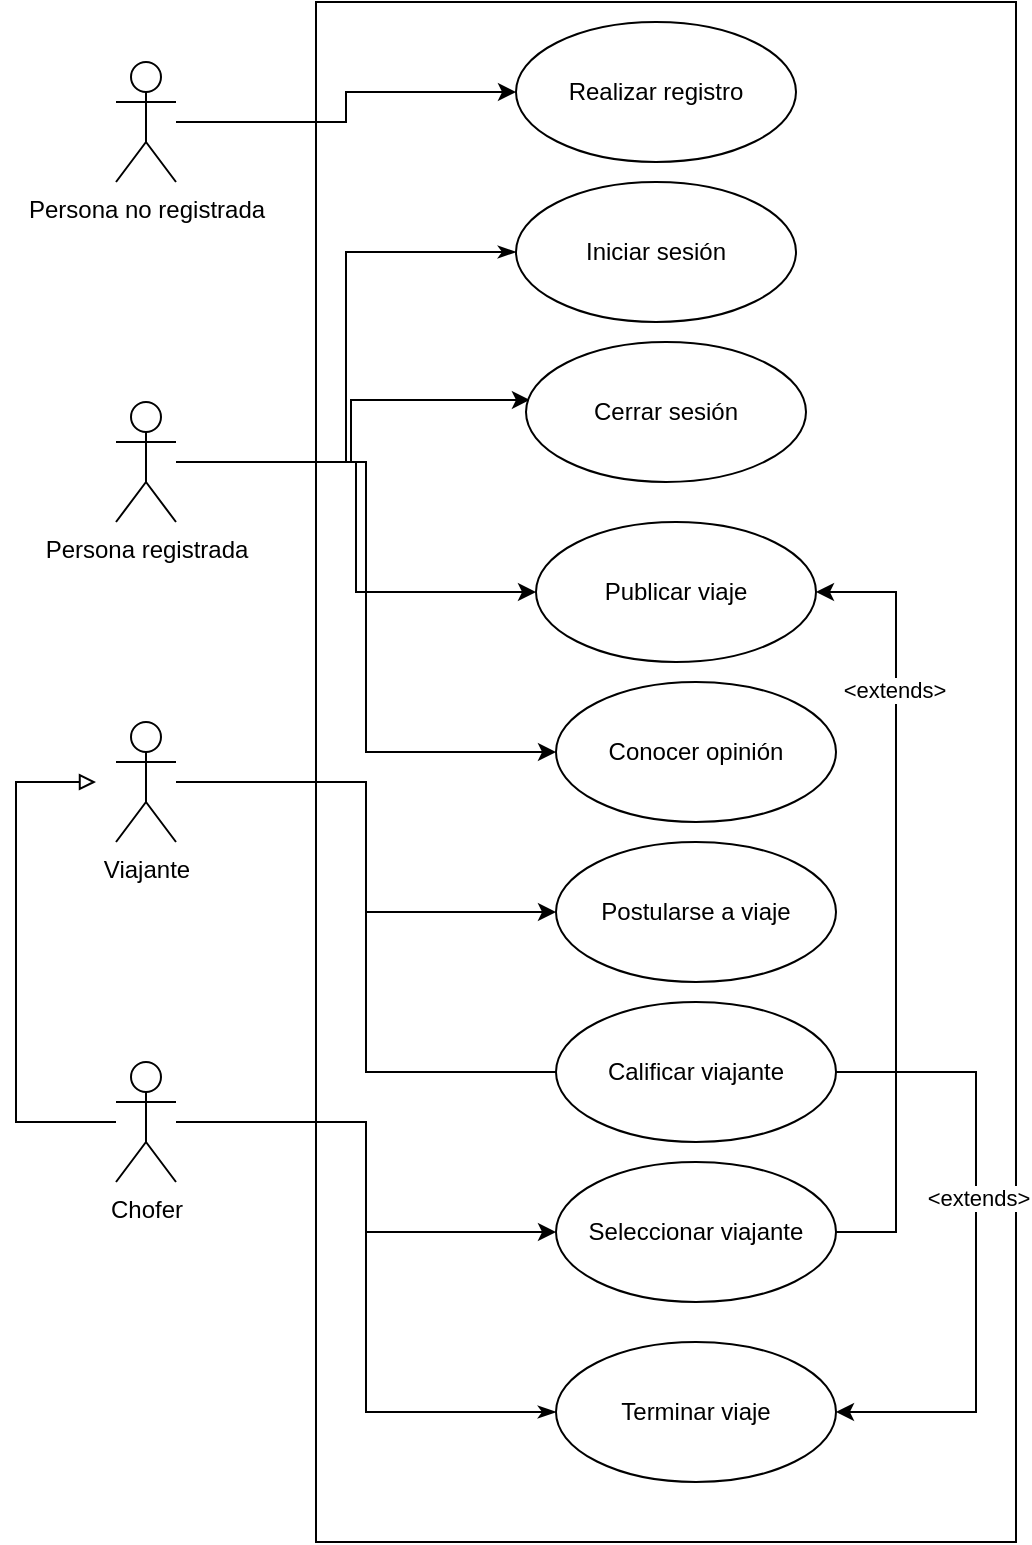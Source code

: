 <mxfile version="20.5.3" type="github">
  <diagram id="h8L1CahdER4FugjXQOyy" name="Página-1">
    <mxGraphModel dx="868" dy="488" grid="1" gridSize="10" guides="1" tooltips="1" connect="1" arrows="1" fold="1" page="1" pageScale="1" pageWidth="827" pageHeight="1169" math="0" shadow="0">
      <root>
        <mxCell id="0" />
        <mxCell id="1" parent="0" />
        <mxCell id="arFCidcQbcLjhU-n3AOF-6" value="" style="rounded=0;whiteSpace=wrap;html=1;" vertex="1" parent="1">
          <mxGeometry x="270" y="20" width="350" height="770" as="geometry" />
        </mxCell>
        <mxCell id="arFCidcQbcLjhU-n3AOF-5" style="edgeStyle=orthogonalEdgeStyle;rounded=0;orthogonalLoop=1;jettySize=auto;html=1;endArrow=block;endFill=0;" edge="1" parent="1" source="arFCidcQbcLjhU-n3AOF-1">
          <mxGeometry relative="1" as="geometry">
            <mxPoint x="160" y="410" as="targetPoint" />
            <Array as="points">
              <mxPoint x="120" y="580" />
              <mxPoint x="120" y="410" />
            </Array>
          </mxGeometry>
        </mxCell>
        <mxCell id="arFCidcQbcLjhU-n3AOF-23" style="edgeStyle=orthogonalEdgeStyle;rounded=0;orthogonalLoop=1;jettySize=auto;html=1;entryX=0;entryY=0.5;entryDx=0;entryDy=0;endArrow=classic;endFill=1;" edge="1" parent="1" source="arFCidcQbcLjhU-n3AOF-1" target="arFCidcQbcLjhU-n3AOF-12">
          <mxGeometry relative="1" as="geometry" />
        </mxCell>
        <mxCell id="arFCidcQbcLjhU-n3AOF-24" style="edgeStyle=orthogonalEdgeStyle;rounded=0;orthogonalLoop=1;jettySize=auto;html=1;entryX=0;entryY=0.5;entryDx=0;entryDy=0;endArrow=classicThin;endFill=1;" edge="1" parent="1" source="arFCidcQbcLjhU-n3AOF-1" target="arFCidcQbcLjhU-n3AOF-13">
          <mxGeometry relative="1" as="geometry" />
        </mxCell>
        <mxCell id="arFCidcQbcLjhU-n3AOF-1" value="Chofer" style="shape=umlActor;verticalLabelPosition=bottom;verticalAlign=top;html=1;outlineConnect=0;" vertex="1" parent="1">
          <mxGeometry x="170" y="550" width="30" height="60" as="geometry" />
        </mxCell>
        <mxCell id="arFCidcQbcLjhU-n3AOF-21" style="edgeStyle=orthogonalEdgeStyle;rounded=0;orthogonalLoop=1;jettySize=auto;html=1;endArrow=classic;endFill=1;" edge="1" parent="1" source="arFCidcQbcLjhU-n3AOF-2" target="arFCidcQbcLjhU-n3AOF-11">
          <mxGeometry relative="1" as="geometry" />
        </mxCell>
        <mxCell id="arFCidcQbcLjhU-n3AOF-22" style="edgeStyle=orthogonalEdgeStyle;rounded=0;orthogonalLoop=1;jettySize=auto;html=1;entryX=0;entryY=0.5;entryDx=0;entryDy=0;endArrow=none;endFill=0;" edge="1" parent="1" source="arFCidcQbcLjhU-n3AOF-2" target="arFCidcQbcLjhU-n3AOF-8">
          <mxGeometry relative="1" as="geometry" />
        </mxCell>
        <mxCell id="arFCidcQbcLjhU-n3AOF-2" value="Viajante" style="shape=umlActor;verticalLabelPosition=bottom;verticalAlign=top;html=1;outlineConnect=0;" vertex="1" parent="1">
          <mxGeometry x="170" y="380" width="30" height="60" as="geometry" />
        </mxCell>
        <mxCell id="arFCidcQbcLjhU-n3AOF-17" style="edgeStyle=orthogonalEdgeStyle;rounded=0;orthogonalLoop=1;jettySize=auto;html=1;entryX=0;entryY=0.5;entryDx=0;entryDy=0;endArrow=classicThin;endFill=1;" edge="1" parent="1" source="arFCidcQbcLjhU-n3AOF-3" target="arFCidcQbcLjhU-n3AOF-14">
          <mxGeometry relative="1" as="geometry" />
        </mxCell>
        <mxCell id="arFCidcQbcLjhU-n3AOF-18" style="edgeStyle=orthogonalEdgeStyle;rounded=0;orthogonalLoop=1;jettySize=auto;html=1;entryX=0.014;entryY=0.414;entryDx=0;entryDy=0;entryPerimeter=0;endArrow=classic;endFill=1;" edge="1" parent="1" source="arFCidcQbcLjhU-n3AOF-3" target="arFCidcQbcLjhU-n3AOF-7">
          <mxGeometry relative="1" as="geometry" />
        </mxCell>
        <mxCell id="arFCidcQbcLjhU-n3AOF-19" style="edgeStyle=orthogonalEdgeStyle;rounded=0;orthogonalLoop=1;jettySize=auto;html=1;entryX=0;entryY=0.5;entryDx=0;entryDy=0;endArrow=classic;endFill=1;" edge="1" parent="1" source="arFCidcQbcLjhU-n3AOF-3" target="arFCidcQbcLjhU-n3AOF-9">
          <mxGeometry relative="1" as="geometry" />
        </mxCell>
        <mxCell id="arFCidcQbcLjhU-n3AOF-20" style="edgeStyle=orthogonalEdgeStyle;rounded=0;orthogonalLoop=1;jettySize=auto;html=1;entryX=0;entryY=0.5;entryDx=0;entryDy=0;endArrow=classic;endFill=1;" edge="1" parent="1" source="arFCidcQbcLjhU-n3AOF-3" target="arFCidcQbcLjhU-n3AOF-10">
          <mxGeometry relative="1" as="geometry" />
        </mxCell>
        <mxCell id="arFCidcQbcLjhU-n3AOF-3" value="Persona registrada" style="shape=umlActor;verticalLabelPosition=bottom;verticalAlign=top;html=1;outlineConnect=0;" vertex="1" parent="1">
          <mxGeometry x="170" y="220" width="30" height="60" as="geometry" />
        </mxCell>
        <mxCell id="arFCidcQbcLjhU-n3AOF-16" style="edgeStyle=orthogonalEdgeStyle;rounded=0;orthogonalLoop=1;jettySize=auto;html=1;entryX=0;entryY=0.5;entryDx=0;entryDy=0;endArrow=classic;endFill=1;" edge="1" parent="1" source="arFCidcQbcLjhU-n3AOF-4" target="arFCidcQbcLjhU-n3AOF-15">
          <mxGeometry relative="1" as="geometry" />
        </mxCell>
        <mxCell id="arFCidcQbcLjhU-n3AOF-4" value="Persona no registrada" style="shape=umlActor;verticalLabelPosition=bottom;verticalAlign=top;html=1;outlineConnect=0;" vertex="1" parent="1">
          <mxGeometry x="170" y="50" width="30" height="60" as="geometry" />
        </mxCell>
        <mxCell id="arFCidcQbcLjhU-n3AOF-7" value="Cerrar sesión" style="ellipse;whiteSpace=wrap;html=1;" vertex="1" parent="1">
          <mxGeometry x="375" y="190" width="140" height="70" as="geometry" />
        </mxCell>
        <mxCell id="arFCidcQbcLjhU-n3AOF-8" value="Calificar viajante" style="ellipse;whiteSpace=wrap;html=1;" vertex="1" parent="1">
          <mxGeometry x="390" y="520" width="140" height="70" as="geometry" />
        </mxCell>
        <mxCell id="arFCidcQbcLjhU-n3AOF-9" value="Publicar viaje" style="ellipse;whiteSpace=wrap;html=1;" vertex="1" parent="1">
          <mxGeometry x="380" y="280" width="140" height="70" as="geometry" />
        </mxCell>
        <mxCell id="arFCidcQbcLjhU-n3AOF-10" value="Conocer opinión" style="ellipse;whiteSpace=wrap;html=1;" vertex="1" parent="1">
          <mxGeometry x="390" y="360" width="140" height="70" as="geometry" />
        </mxCell>
        <mxCell id="arFCidcQbcLjhU-n3AOF-11" value="Postularse a viaje" style="ellipse;whiteSpace=wrap;html=1;" vertex="1" parent="1">
          <mxGeometry x="390" y="440" width="140" height="70" as="geometry" />
        </mxCell>
        <mxCell id="arFCidcQbcLjhU-n3AOF-27" style="edgeStyle=orthogonalEdgeStyle;rounded=0;orthogonalLoop=1;jettySize=auto;html=1;entryX=1;entryY=0.5;entryDx=0;entryDy=0;startArrow=none;startFill=0;endArrow=classic;endFill=1;" edge="1" parent="1" source="arFCidcQbcLjhU-n3AOF-12" target="arFCidcQbcLjhU-n3AOF-9">
          <mxGeometry relative="1" as="geometry">
            <Array as="points">
              <mxPoint x="560" y="635" />
              <mxPoint x="560" y="315" />
            </Array>
          </mxGeometry>
        </mxCell>
        <mxCell id="arFCidcQbcLjhU-n3AOF-28" value="&amp;lt;extends&amp;gt;" style="edgeLabel;html=1;align=center;verticalAlign=middle;resizable=0;points=[];" vertex="1" connectable="0" parent="arFCidcQbcLjhU-n3AOF-27">
          <mxGeometry x="0.544" y="1" relative="1" as="geometry">
            <mxPoint as="offset" />
          </mxGeometry>
        </mxCell>
        <mxCell id="arFCidcQbcLjhU-n3AOF-12" value="Seleccionar viajante" style="ellipse;whiteSpace=wrap;html=1;" vertex="1" parent="1">
          <mxGeometry x="390" y="600" width="140" height="70" as="geometry" />
        </mxCell>
        <mxCell id="arFCidcQbcLjhU-n3AOF-25" style="edgeStyle=orthogonalEdgeStyle;rounded=0;orthogonalLoop=1;jettySize=auto;html=1;entryX=1;entryY=0.5;entryDx=0;entryDy=0;endArrow=none;endFill=0;startArrow=classic;startFill=1;" edge="1" parent="1" source="arFCidcQbcLjhU-n3AOF-13" target="arFCidcQbcLjhU-n3AOF-8">
          <mxGeometry relative="1" as="geometry">
            <Array as="points">
              <mxPoint x="600" y="725" />
              <mxPoint x="600" y="555" />
            </Array>
          </mxGeometry>
        </mxCell>
        <mxCell id="arFCidcQbcLjhU-n3AOF-26" value="&amp;lt;extends&amp;gt;" style="edgeLabel;html=1;align=center;verticalAlign=middle;resizable=0;points=[];" vertex="1" connectable="0" parent="arFCidcQbcLjhU-n3AOF-25">
          <mxGeometry x="0.142" y="-1" relative="1" as="geometry">
            <mxPoint as="offset" />
          </mxGeometry>
        </mxCell>
        <mxCell id="arFCidcQbcLjhU-n3AOF-13" value="Terminar viaje" style="ellipse;whiteSpace=wrap;html=1;" vertex="1" parent="1">
          <mxGeometry x="390" y="690" width="140" height="70" as="geometry" />
        </mxCell>
        <mxCell id="arFCidcQbcLjhU-n3AOF-14" value="Iniciar sesión" style="ellipse;whiteSpace=wrap;html=1;" vertex="1" parent="1">
          <mxGeometry x="370" y="110" width="140" height="70" as="geometry" />
        </mxCell>
        <mxCell id="arFCidcQbcLjhU-n3AOF-15" value="Realizar registro" style="ellipse;whiteSpace=wrap;html=1;" vertex="1" parent="1">
          <mxGeometry x="370" y="30" width="140" height="70" as="geometry" />
        </mxCell>
      </root>
    </mxGraphModel>
  </diagram>
</mxfile>
